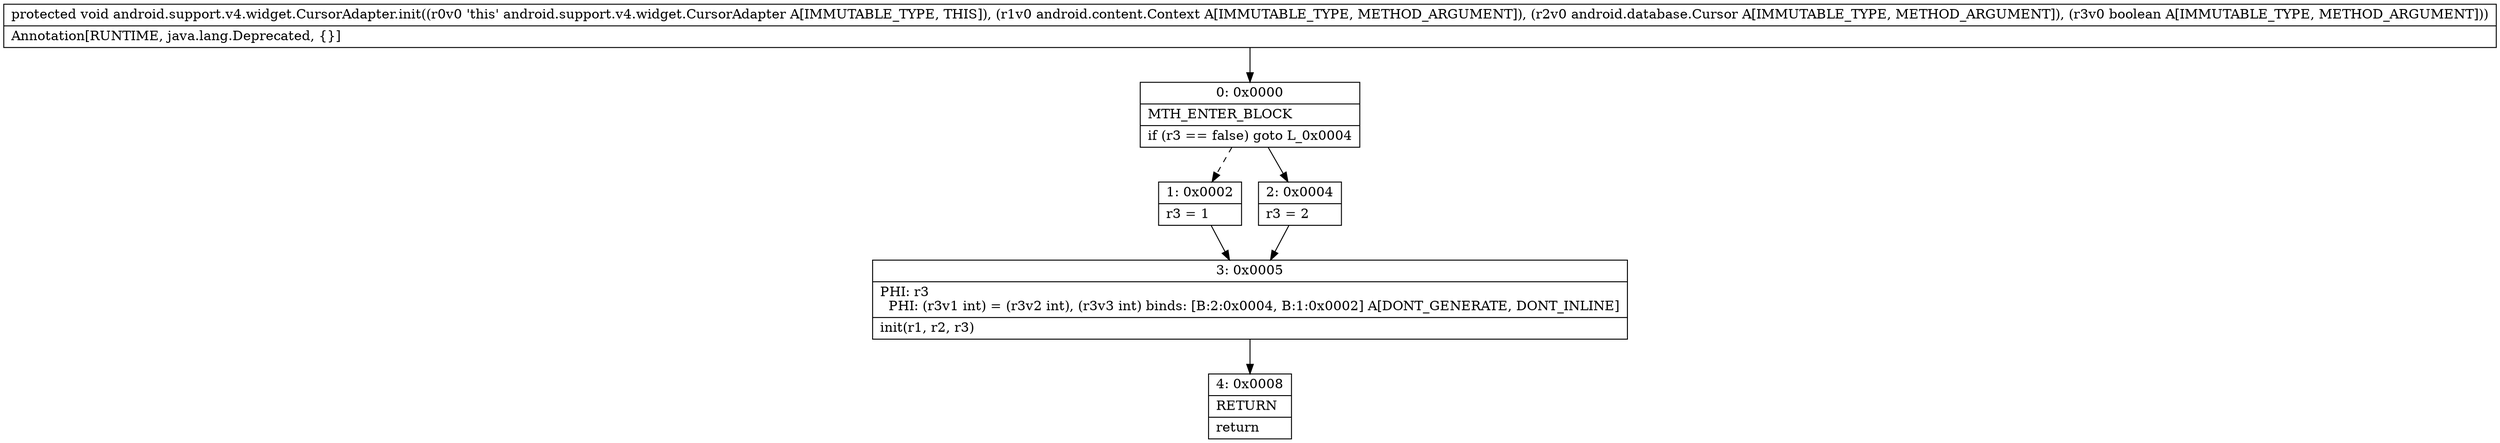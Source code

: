 digraph "CFG forandroid.support.v4.widget.CursorAdapter.init(Landroid\/content\/Context;Landroid\/database\/Cursor;Z)V" {
Node_0 [shape=record,label="{0\:\ 0x0000|MTH_ENTER_BLOCK\l|if (r3 == false) goto L_0x0004\l}"];
Node_1 [shape=record,label="{1\:\ 0x0002|r3 = 1\l}"];
Node_2 [shape=record,label="{2\:\ 0x0004|r3 = 2\l}"];
Node_3 [shape=record,label="{3\:\ 0x0005|PHI: r3 \l  PHI: (r3v1 int) = (r3v2 int), (r3v3 int) binds: [B:2:0x0004, B:1:0x0002] A[DONT_GENERATE, DONT_INLINE]\l|init(r1, r2, r3)\l}"];
Node_4 [shape=record,label="{4\:\ 0x0008|RETURN\l|return\l}"];
MethodNode[shape=record,label="{protected void android.support.v4.widget.CursorAdapter.init((r0v0 'this' android.support.v4.widget.CursorAdapter A[IMMUTABLE_TYPE, THIS]), (r1v0 android.content.Context A[IMMUTABLE_TYPE, METHOD_ARGUMENT]), (r2v0 android.database.Cursor A[IMMUTABLE_TYPE, METHOD_ARGUMENT]), (r3v0 boolean A[IMMUTABLE_TYPE, METHOD_ARGUMENT]))  | Annotation[RUNTIME, java.lang.Deprecated, \{\}]\l}"];
MethodNode -> Node_0;
Node_0 -> Node_1[style=dashed];
Node_0 -> Node_2;
Node_1 -> Node_3;
Node_2 -> Node_3;
Node_3 -> Node_4;
}

